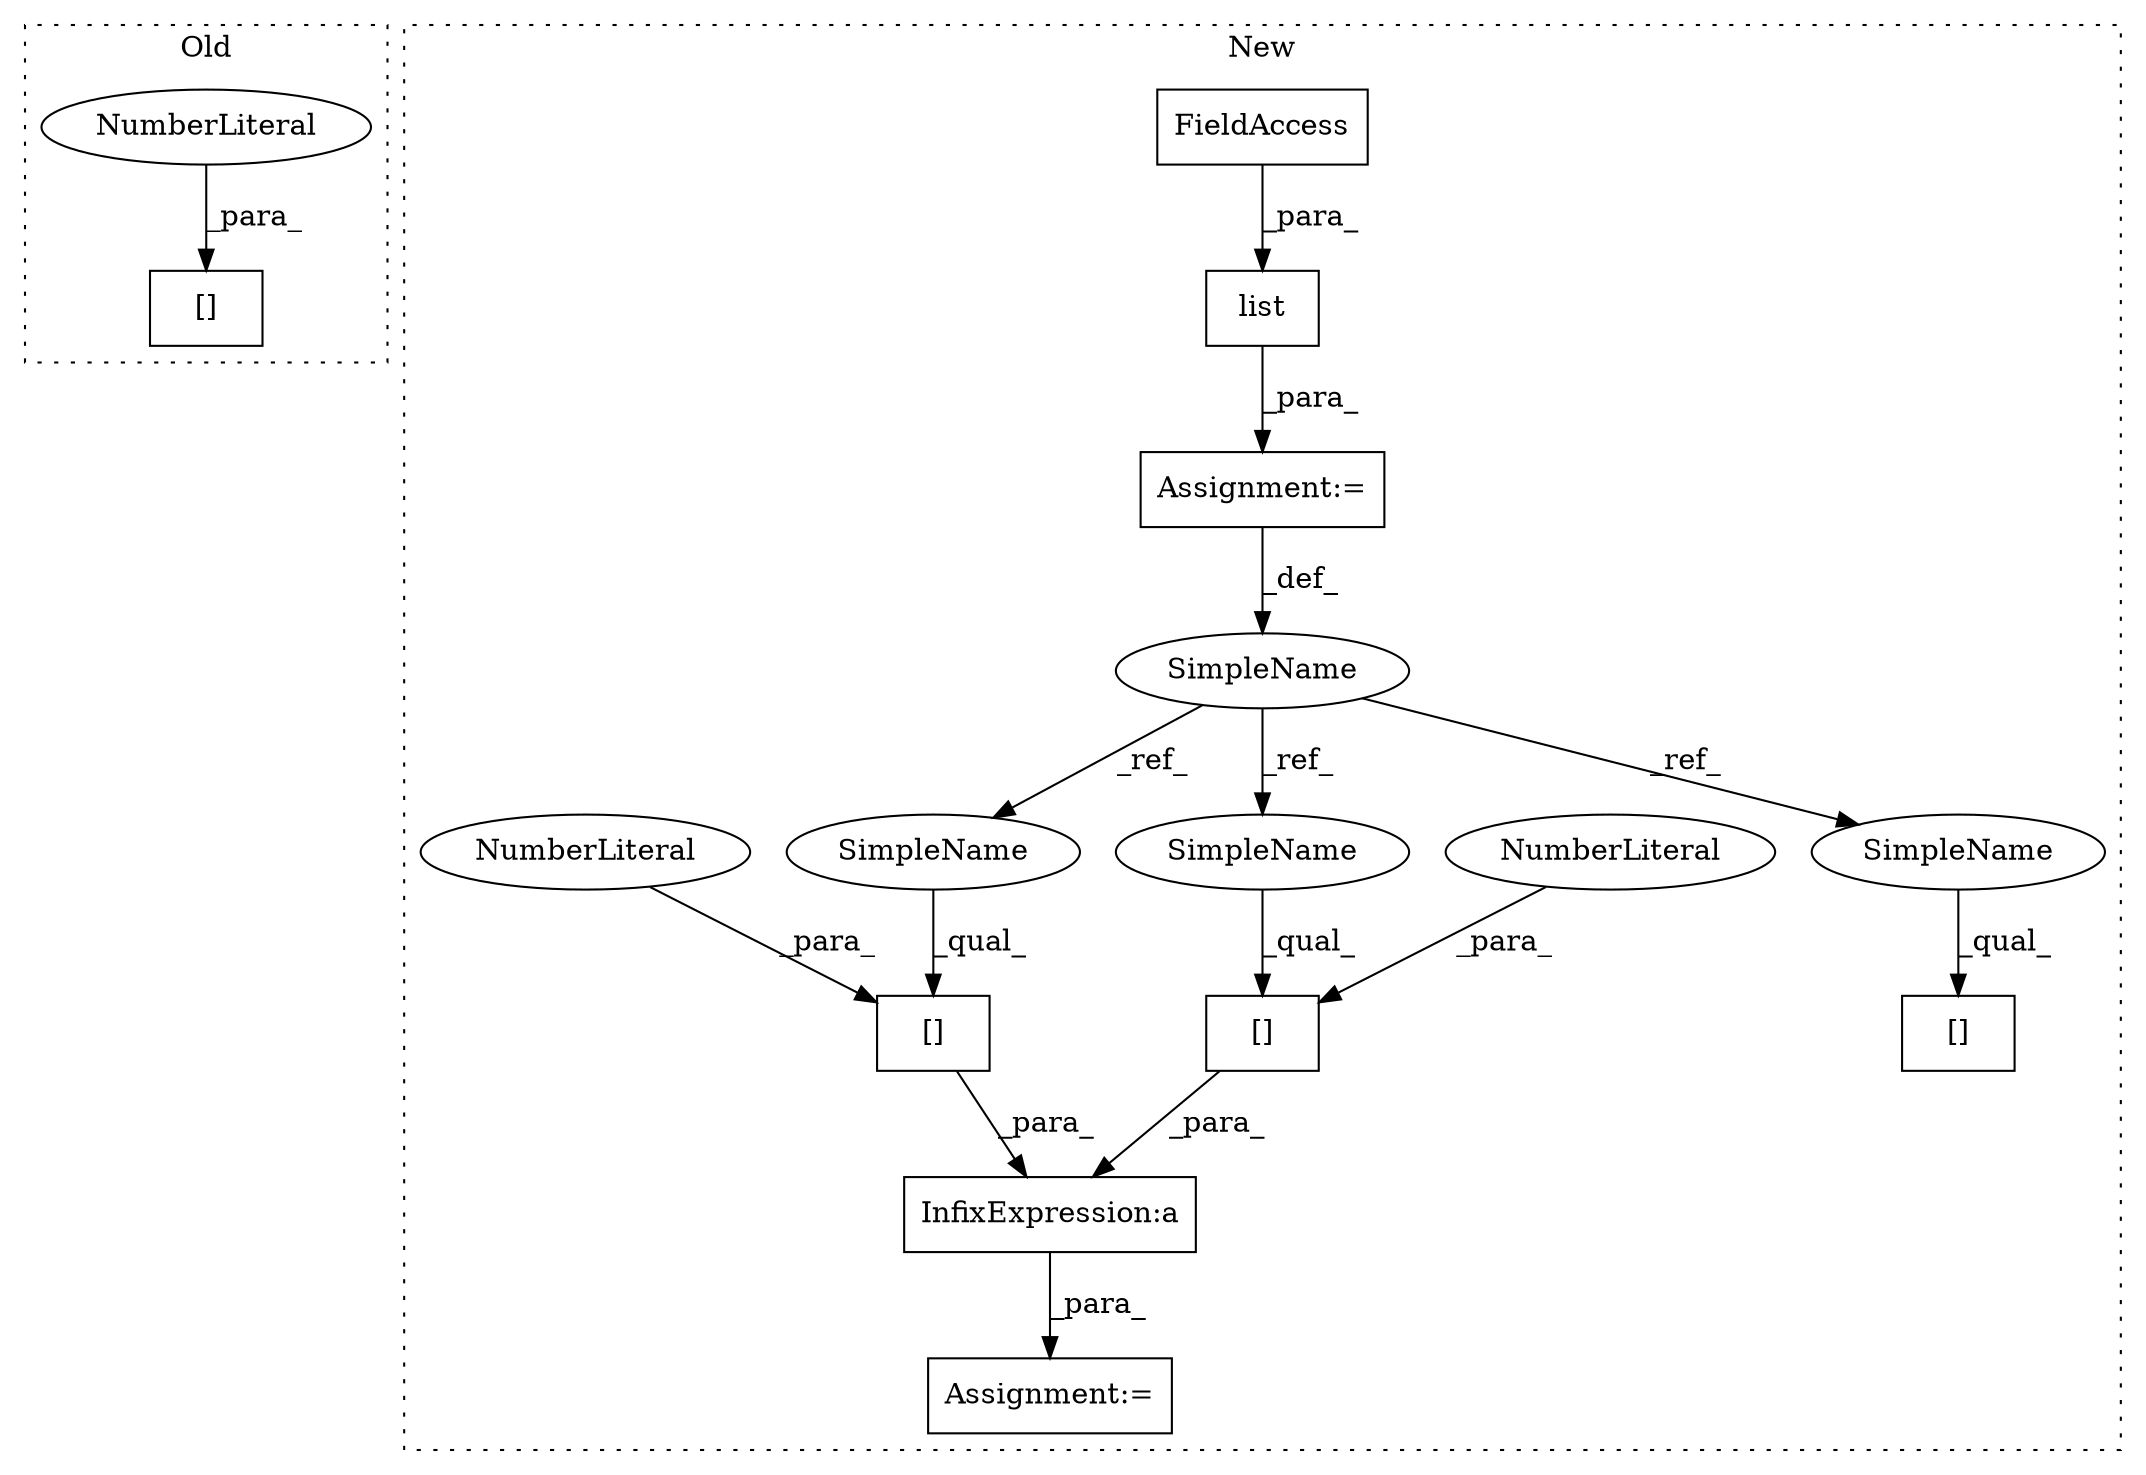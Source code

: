 digraph G {
subgraph cluster0 {
1 [label="[]" a="2" s="8744,8756" l="11,1" shape="box"];
7 [label="NumberLiteral" a="34" s="8755" l="1" shape="ellipse"];
label = "Old";
style="dotted";
}
subgraph cluster1 {
2 [label="list" a="32" s="10640,10654" l="5,1" shape="box"];
3 [label="Assignment:=" a="7" s="10666" l="1" shape="box"];
4 [label="Assignment:=" a="7" s="10639" l="1" shape="box"];
5 [label="[]" a="2" s="10691,10694" l="2,1" shape="box"];
6 [label="NumberLiteral" a="34" s="10693" l="1" shape="ellipse"];
8 [label="FieldAccess" a="22" s="10645" l="9" shape="box"];
9 [label="InfixExpression:a" a="27" s="10695" l="3" shape="box"];
10 [label="[]" a="2" s="10698,10701" l="2,1" shape="box"];
11 [label="NumberLiteral" a="34" s="10700" l="1" shape="ellipse"];
12 [label="[]" a="2" s="10679,10682" l="2,1" shape="box"];
13 [label="SimpleName" a="42" s="10638" l="1" shape="ellipse"];
14 [label="SimpleName" a="42" s="10691" l="1" shape="ellipse"];
15 [label="SimpleName" a="42" s="10698" l="1" shape="ellipse"];
16 [label="SimpleName" a="42" s="10679" l="1" shape="ellipse"];
label = "New";
style="dotted";
}
2 -> 4 [label="_para_"];
4 -> 13 [label="_def_"];
5 -> 9 [label="_para_"];
6 -> 5 [label="_para_"];
7 -> 1 [label="_para_"];
8 -> 2 [label="_para_"];
9 -> 3 [label="_para_"];
10 -> 9 [label="_para_"];
11 -> 10 [label="_para_"];
13 -> 15 [label="_ref_"];
13 -> 16 [label="_ref_"];
13 -> 14 [label="_ref_"];
14 -> 5 [label="_qual_"];
15 -> 10 [label="_qual_"];
16 -> 12 [label="_qual_"];
}